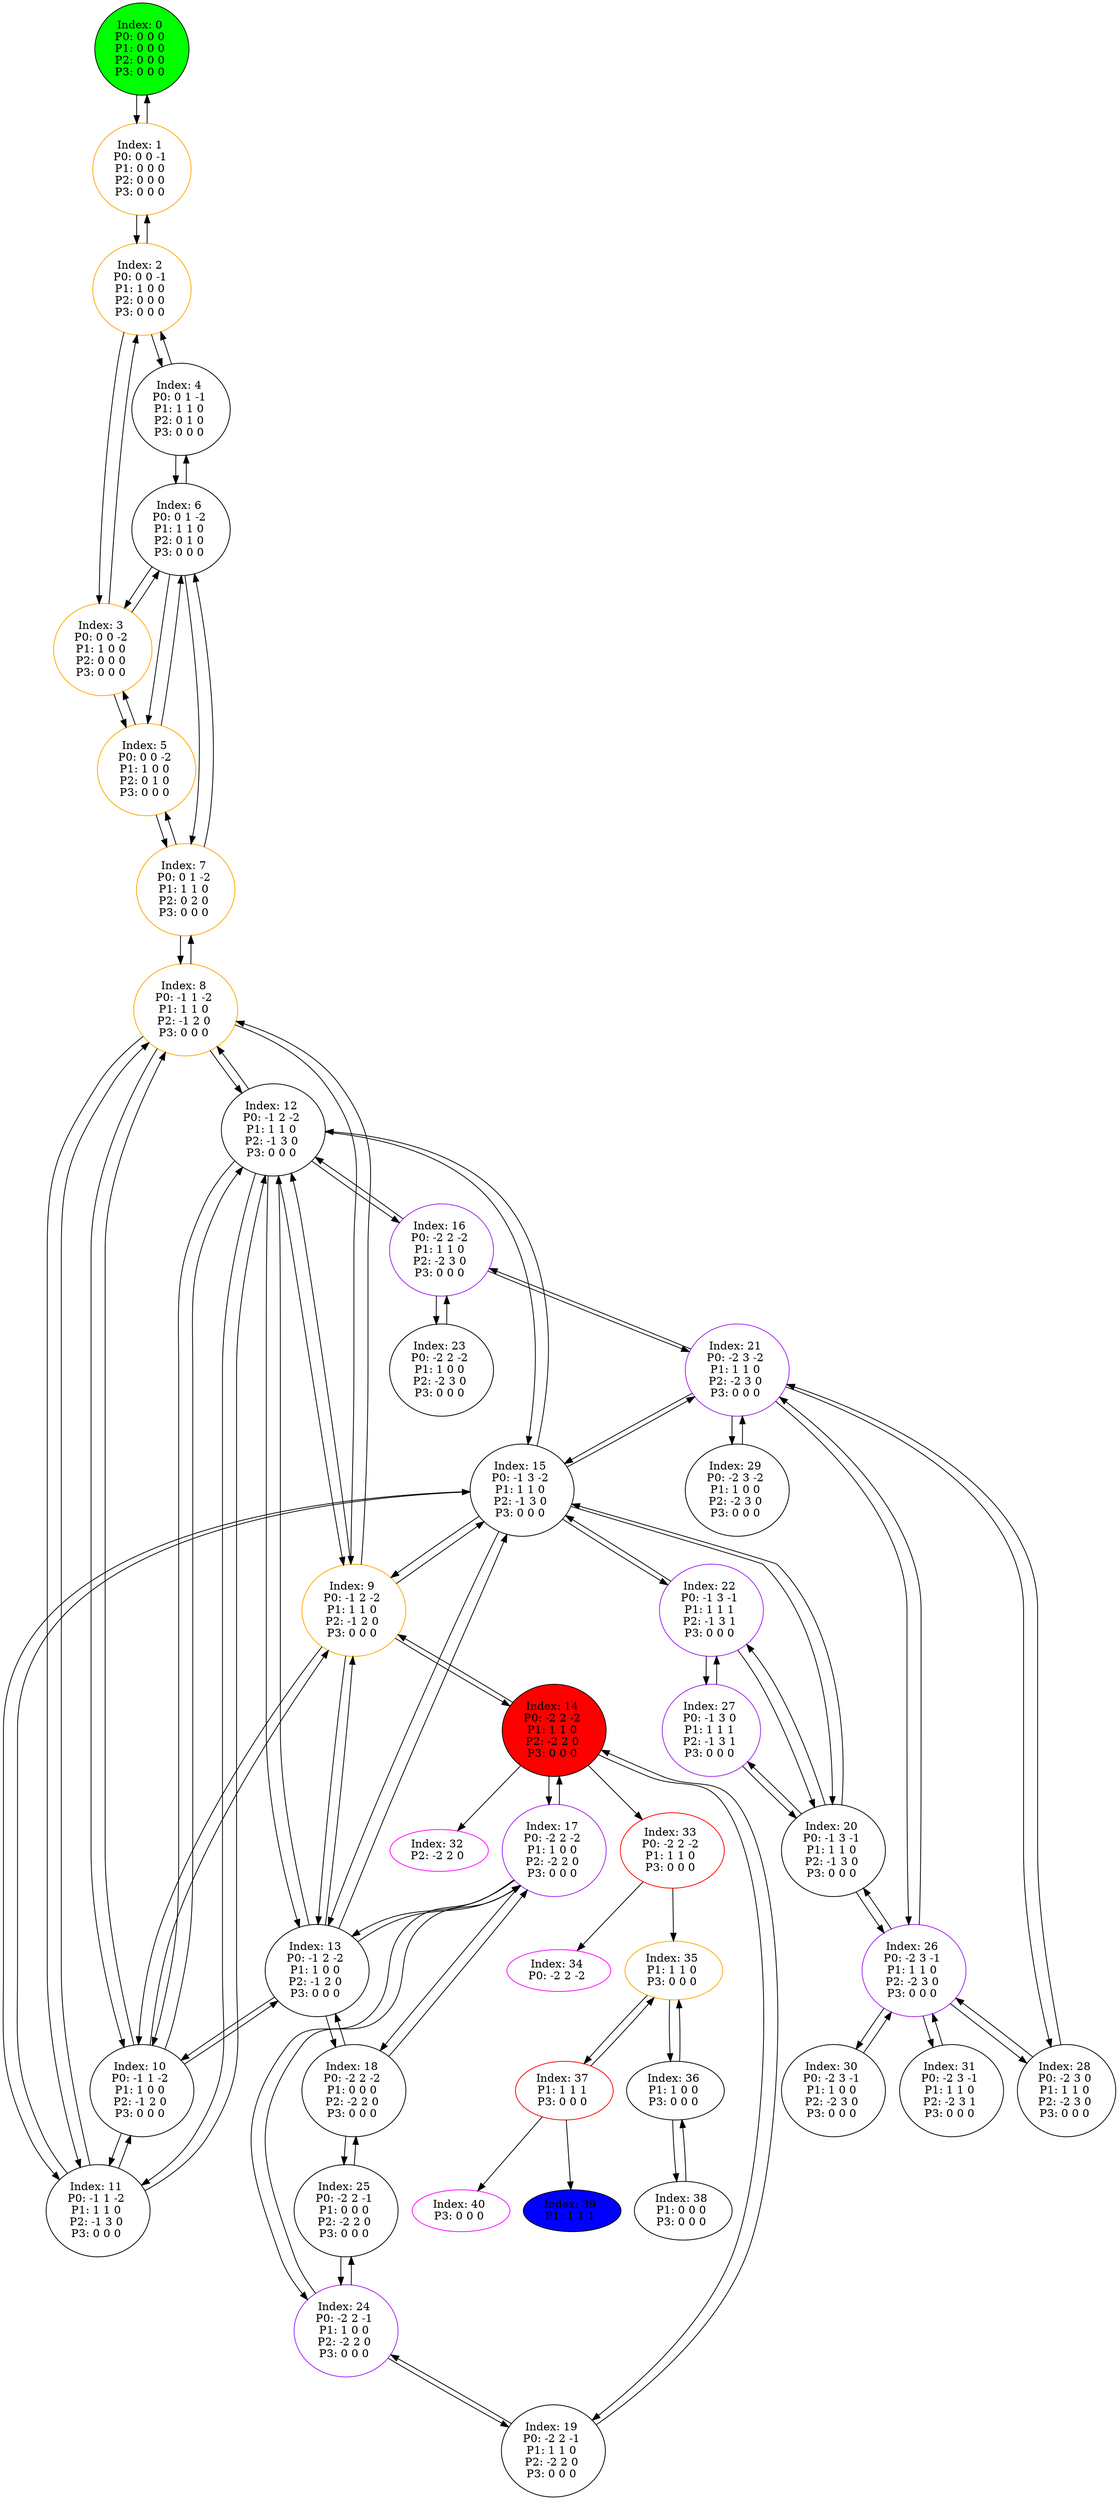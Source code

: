 digraph G {
color = "black"
0[label = "Index: 0 
P0: 0 0 0 
P1: 0 0 0 
P2: 0 0 0 
P3: 0 0 0 
", style="filled", fillcolor = "green"]
1[label = "Index: 1 
P0: 0 0 -1 
P1: 0 0 0 
P2: 0 0 0 
P3: 0 0 0 
", color = "orange"]
2[label = "Index: 2 
P0: 0 0 -1 
P1: 1 0 0 
P2: 0 0 0 
P3: 0 0 0 
", color = "orange"]
3[label = "Index: 3 
P0: 0 0 -2 
P1: 1 0 0 
P2: 0 0 0 
P3: 0 0 0 
", color = "orange"]
4[label = "Index: 4 
P0: 0 1 -1 
P1: 1 1 0 
P2: 0 1 0 
P3: 0 0 0 
"]
5[label = "Index: 5 
P0: 0 0 -2 
P1: 1 0 0 
P2: 0 1 0 
P3: 0 0 0 
", color = "orange"]
6[label = "Index: 6 
P0: 0 1 -2 
P1: 1 1 0 
P2: 0 1 0 
P3: 0 0 0 
"]
7[label = "Index: 7 
P0: 0 1 -2 
P1: 1 1 0 
P2: 0 2 0 
P3: 0 0 0 
", color = "orange"]
8[label = "Index: 8 
P0: -1 1 -2 
P1: 1 1 0 
P2: -1 2 0 
P3: 0 0 0 
", color = "orange"]
9[label = "Index: 9 
P0: -1 2 -2 
P1: 1 1 0 
P2: -1 2 0 
P3: 0 0 0 
", color = "orange"]
10[label = "Index: 10 
P0: -1 1 -2 
P1: 1 0 0 
P2: -1 2 0 
P3: 0 0 0 
"]
11[label = "Index: 11 
P0: -1 1 -2 
P1: 1 1 0 
P2: -1 3 0 
P3: 0 0 0 
"]
12[label = "Index: 12 
P0: -1 2 -2 
P1: 1 1 0 
P2: -1 3 0 
P3: 0 0 0 
"]
13[label = "Index: 13 
P0: -1 2 -2 
P1: 1 0 0 
P2: -1 2 0 
P3: 0 0 0 
"]
14[label = "Index: 14 
P0: -2 2 -2 
P1: 1 1 0 
P2: -2 2 0 
P3: 0 0 0 
", style="filled", fillcolor = "red"]
15[label = "Index: 15 
P0: -1 3 -2 
P1: 1 1 0 
P2: -1 3 0 
P3: 0 0 0 
"]
16[label = "Index: 16 
P0: -2 2 -2 
P1: 1 1 0 
P2: -2 3 0 
P3: 0 0 0 
", color = "purple"]
17[label = "Index: 17 
P0: -2 2 -2 
P1: 1 0 0 
P2: -2 2 0 
P3: 0 0 0 
", color = "purple"]
18[label = "Index: 18 
P0: -2 2 -2 
P1: 0 0 0 
P2: -2 2 0 
P3: 0 0 0 
"]
19[label = "Index: 19 
P0: -2 2 -1 
P1: 1 1 0 
P2: -2 2 0 
P3: 0 0 0 
"]
20[label = "Index: 20 
P0: -1 3 -1 
P1: 1 1 0 
P2: -1 3 0 
P3: 0 0 0 
"]
21[label = "Index: 21 
P0: -2 3 -2 
P1: 1 1 0 
P2: -2 3 0 
P3: 0 0 0 
", color = "purple"]
22[label = "Index: 22 
P0: -1 3 -1 
P1: 1 1 1 
P2: -1 3 1 
P3: 0 0 0 
", color = "purple"]
23[label = "Index: 23 
P0: -2 2 -2 
P1: 1 0 0 
P2: -2 3 0 
P3: 0 0 0 
"]
24[label = "Index: 24 
P0: -2 2 -1 
P1: 1 0 0 
P2: -2 2 0 
P3: 0 0 0 
", color = "purple"]
25[label = "Index: 25 
P0: -2 2 -1 
P1: 0 0 0 
P2: -2 2 0 
P3: 0 0 0 
"]
26[label = "Index: 26 
P0: -2 3 -1 
P1: 1 1 0 
P2: -2 3 0 
P3: 0 0 0 
", color = "purple"]
27[label = "Index: 27 
P0: -1 3 0 
P1: 1 1 1 
P2: -1 3 1 
P3: 0 0 0 
", color = "purple"]
28[label = "Index: 28 
P0: -2 3 0 
P1: 1 1 0 
P2: -2 3 0 
P3: 0 0 0 
"]
29[label = "Index: 29 
P0: -2 3 -2 
P1: 1 0 0 
P2: -2 3 0 
P3: 0 0 0 
"]
30[label = "Index: 30 
P0: -2 3 -1 
P1: 1 0 0 
P2: -2 3 0 
P3: 0 0 0 
"]
31[label = "Index: 31 
P0: -2 3 -1 
P1: 1 1 0 
P2: -2 3 1 
P3: 0 0 0 
"]
32[label = "Index: 32 
P2: -2 2 0 
", color = "fuchsia"]
33[label = "Index: 33 
P0: -2 2 -2 
P1: 1 1 0 
P3: 0 0 0 
", color = "red"]
34[label = "Index: 34 
P0: -2 2 -2 
", color = "fuchsia"]
35[label = "Index: 35 
P1: 1 1 0 
P3: 0 0 0 
", color = "orange"]
36[label = "Index: 36 
P1: 1 0 0 
P3: 0 0 0 
"]
37[label = "Index: 37 
P1: 1 1 1 
P3: 0 0 0 
", color = "red"]
38[label = "Index: 38 
P1: 0 0 0 
P3: 0 0 0 
"]
39[label = "Index: 39 
P1: 1 1 1 
", style="filled", fillcolor = "blue"]
40[label = "Index: 40 
P3: 0 0 0 
", color = "fuchsia"]
0 -> 1

1 -> 0
1 -> 2

2 -> 1
2 -> 3
2 -> 4

3 -> 2
3 -> 5
3 -> 6

4 -> 2
4 -> 6

5 -> 3
5 -> 6
5 -> 7

6 -> 3
6 -> 4
6 -> 5
6 -> 7

7 -> 5
7 -> 6
7 -> 8

8 -> 7
8 -> 9
8 -> 10
8 -> 11
8 -> 12

9 -> 8
9 -> 13
9 -> 10
9 -> 12
9 -> 14
9 -> 15

10 -> 8
10 -> 9
10 -> 13
10 -> 11
10 -> 12

11 -> 8
11 -> 10
11 -> 12
11 -> 15

12 -> 8
12 -> 9
12 -> 10
12 -> 11
12 -> 15
12 -> 16
12 -> 13

13 -> 9
13 -> 10
13 -> 12
13 -> 17
13 -> 18
13 -> 15

14 -> 9
14 -> 19
14 -> 17
14 -> 33
14 -> 32

15 -> 9
15 -> 11
15 -> 12
15 -> 13
15 -> 20
15 -> 21
15 -> 22

16 -> 12
16 -> 21
16 -> 23

17 -> 13
17 -> 14
17 -> 24
17 -> 18

18 -> 13
18 -> 17
18 -> 25

19 -> 14
19 -> 24

20 -> 15
20 -> 26
20 -> 22
20 -> 27

21 -> 15
21 -> 16
21 -> 26
21 -> 28
21 -> 29

22 -> 15
22 -> 20
22 -> 27

23 -> 16

24 -> 17
24 -> 25
24 -> 19

25 -> 18
25 -> 24

26 -> 20
26 -> 21
26 -> 28
26 -> 30
26 -> 31

27 -> 20
27 -> 22

28 -> 21
28 -> 26

29 -> 21

30 -> 26

31 -> 26

33 -> 35
33 -> 34

35 -> 36
35 -> 37

36 -> 35
36 -> 38

37 -> 35
37 -> 40
37 -> 39

38 -> 36

}
